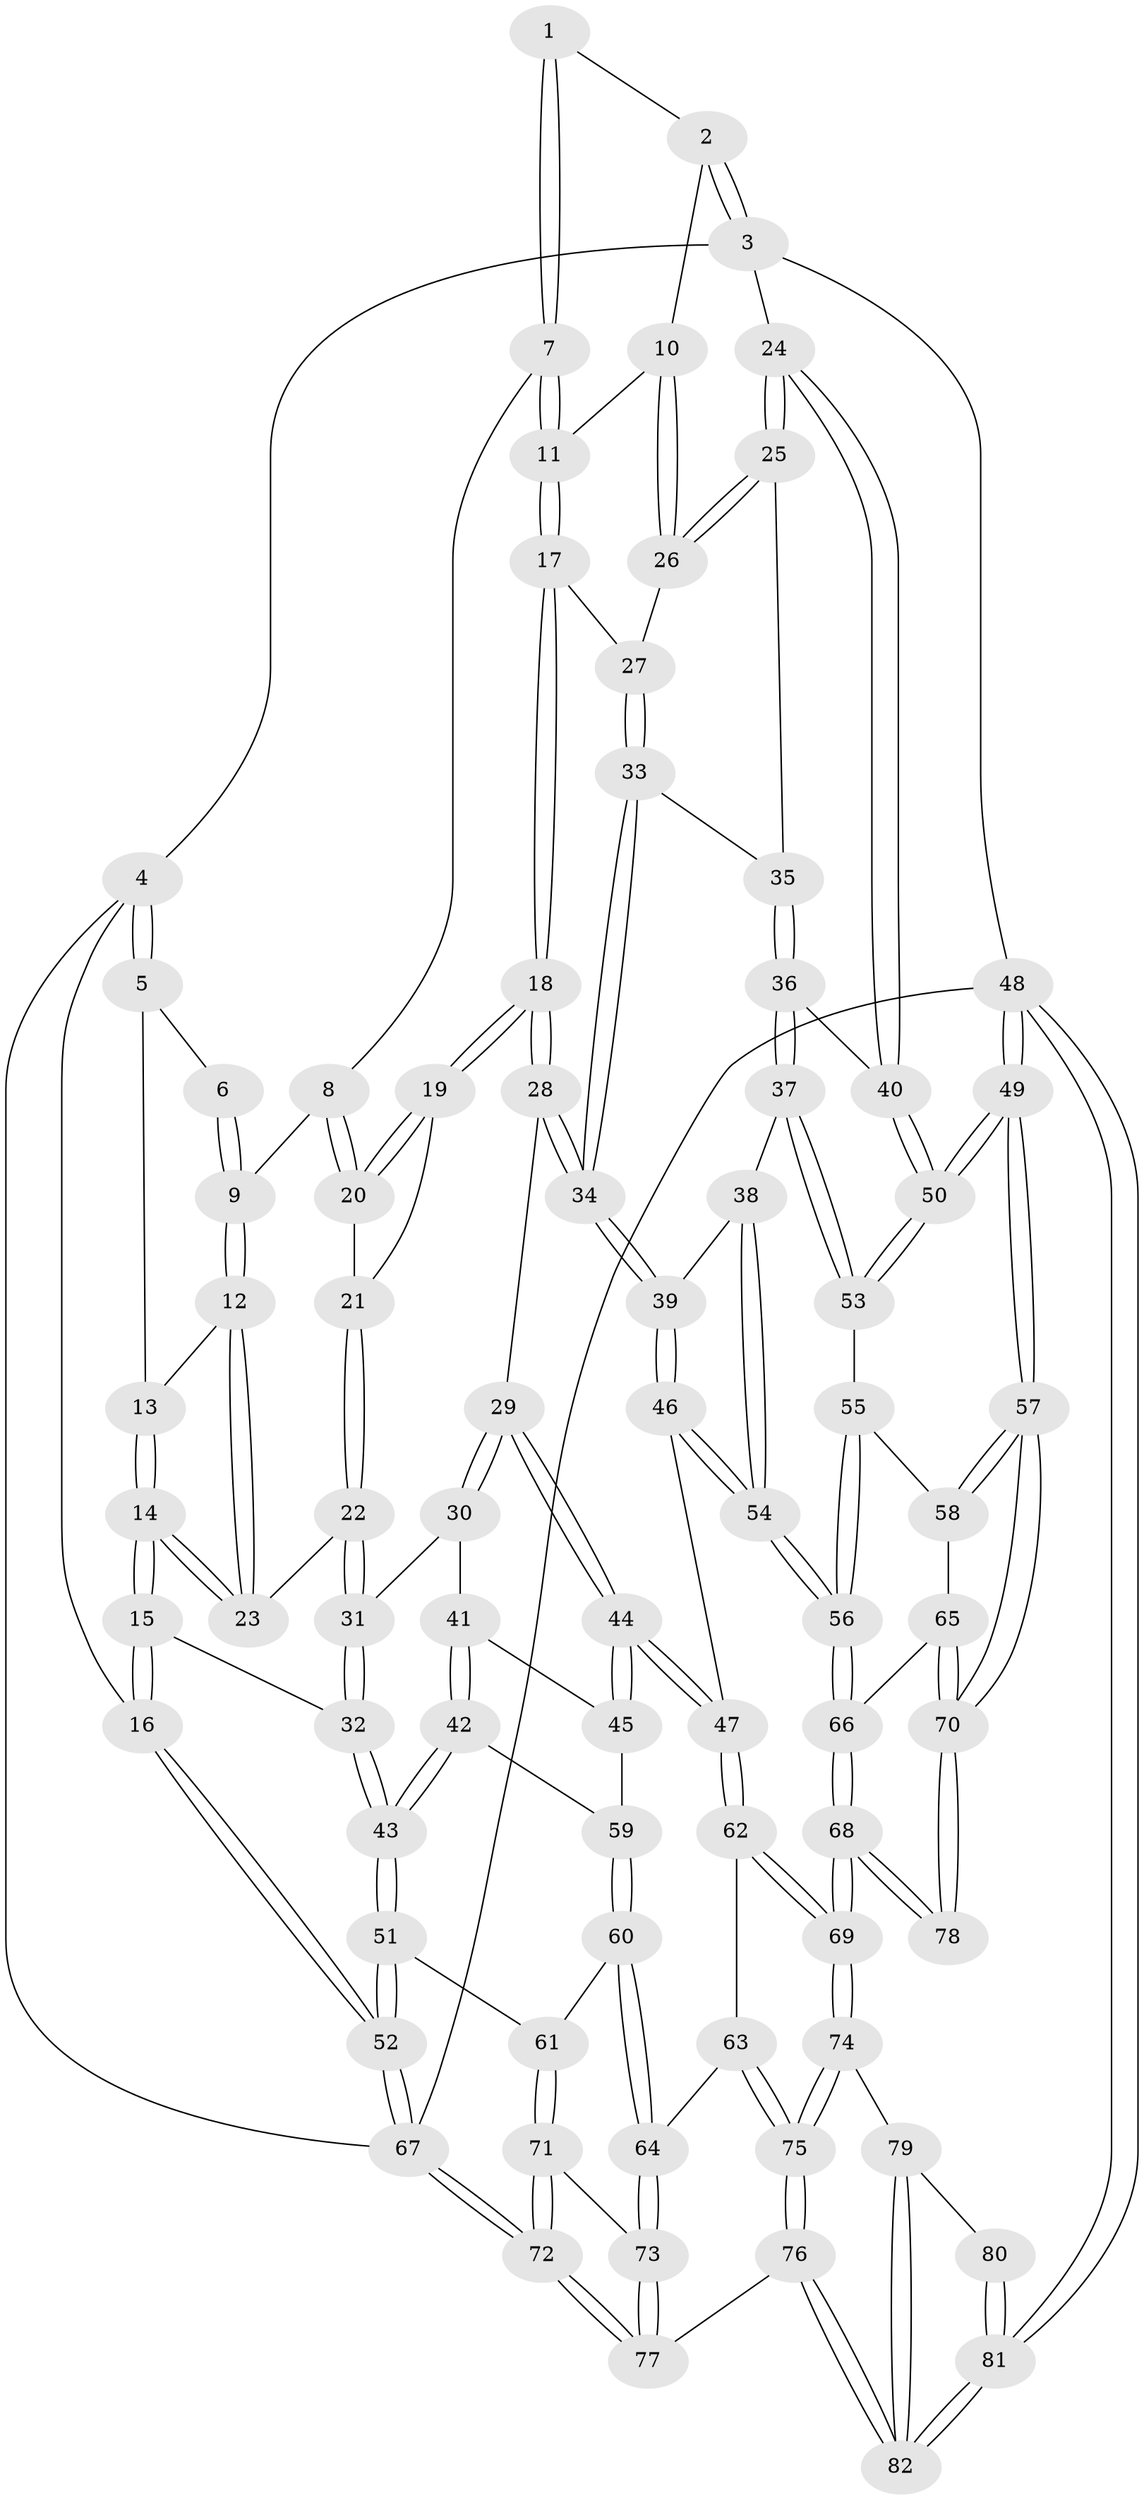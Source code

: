 // coarse degree distribution, {4: 0.38596491228070173, 5: 0.38596491228070173, 3: 0.07017543859649122, 6: 0.14035087719298245, 2: 0.017543859649122806}
// Generated by graph-tools (version 1.1) at 2025/52/02/27/25 19:52:41]
// undirected, 82 vertices, 202 edges
graph export_dot {
graph [start="1"]
  node [color=gray90,style=filled];
  1 [pos="+0.6578116739243864+0"];
  2 [pos="+0.7262727216949137+0"];
  3 [pos="+1+0"];
  4 [pos="+0+0"];
  5 [pos="+0+0"];
  6 [pos="+0.33740963058378565+0"];
  7 [pos="+0.5487718700845673+0.07183893726862971"];
  8 [pos="+0.5319501323103036+0.07323548146106858"];
  9 [pos="+0.36741259014492655+0"];
  10 [pos="+0.7220391682130531+0.055785903282904"];
  11 [pos="+0.6101130857546601+0.12203553319151442"];
  12 [pos="+0.3418611337393469+0.09015707166188817"];
  13 [pos="+0.2054766417225053+0.07597207257891889"];
  14 [pos="+0.07990725972966108+0.19786406836109469"];
  15 [pos="+0+0.24871058710553823"];
  16 [pos="+0+0.20192568610923292"];
  17 [pos="+0.6026890485877558+0.19088151963871533"];
  18 [pos="+0.5785791050047647+0.22584437852302644"];
  19 [pos="+0.5439052573315762+0.20475709497543684"];
  20 [pos="+0.5038661216026644+0.11838747912605649"];
  21 [pos="+0.4342987077631651+0.16714076281373713"];
  22 [pos="+0.3568062390390088+0.17413957476679026"];
  23 [pos="+0.3443188901813914+0.14990268759534903"];
  24 [pos="+1+0"];
  25 [pos="+1+0.09577495809495583"];
  26 [pos="+0.7936285544311384+0.14632992260738045"];
  27 [pos="+0.7690476197431128+0.21069124663763375"];
  28 [pos="+0.5677343262477142+0.3294396821184552"];
  29 [pos="+0.5553224046654903+0.33468349775866446"];
  30 [pos="+0.4057643580574235+0.3278654368763119"];
  31 [pos="+0.35928897247507846+0.274646146838739"];
  32 [pos="+0.10413503225695837+0.3624615508940714"];
  33 [pos="+0.7748805285883237+0.2967989069519412"];
  34 [pos="+0.6200244767341427+0.3501186434724583"];
  35 [pos="+0.8070008503701708+0.3221660420020143"];
  36 [pos="+0.8604237250168643+0.3929185865440475"];
  37 [pos="+0.8561683679577746+0.4630802197555427"];
  38 [pos="+0.8546935684927379+0.4637326051674389"];
  39 [pos="+0.6827373198956223+0.4911975947515499"];
  40 [pos="+1+0.13816141042163574"];
  41 [pos="+0.39875036156503796+0.35230527502896897"];
  42 [pos="+0.28487176925468954+0.5317595776441488"];
  43 [pos="+0.1800776792149804+0.5283344506871461"];
  44 [pos="+0.5051354119095591+0.5573270304683487"];
  45 [pos="+0.48246643078146023+0.5488366089563941"];
  46 [pos="+0.6436769482002977+0.5613660602887333"];
  47 [pos="+0.5380454448607088+0.5955460733822259"];
  48 [pos="+1+1"];
  49 [pos="+1+0.7861227424730787"];
  50 [pos="+1+0.49493183755780557"];
  51 [pos="+0.1102229243860634+0.6539980925118312"];
  52 [pos="+0+0.7008332770663052"];
  53 [pos="+0.9088573471125794+0.5138739923764846"];
  54 [pos="+0.7418687072501451+0.6522444031962938"];
  55 [pos="+0.9083960530428234+0.5379633987561809"];
  56 [pos="+0.7888874479218572+0.7552563743273465"];
  57 [pos="+1+0.7834172738009698"];
  58 [pos="+0.953860903388511+0.6261458631766648"];
  59 [pos="+0.29554771978765243+0.538494088964092"];
  60 [pos="+0.34547730260742465+0.6572059271966154"];
  61 [pos="+0.15923281085100327+0.7390269067365899"];
  62 [pos="+0.5302120701738492+0.635024179657457"];
  63 [pos="+0.4224646624982252+0.7631761074667185"];
  64 [pos="+0.4118784554767812+0.76614533513764"];
  65 [pos="+0.8962233646492502+0.7385914521050305"];
  66 [pos="+0.7889164388668806+0.755557871320702"];
  67 [pos="+0+1"];
  68 [pos="+0.7652779738281111+0.8004718927936885"];
  69 [pos="+0.7328293548410285+0.8442315679047924"];
  70 [pos="+1+0.7919626585175219"];
  71 [pos="+0.16577473325384087+0.7525699412140263"];
  72 [pos="+0+1"];
  73 [pos="+0.3198268317320577+0.8539660875654607"];
  74 [pos="+0.7322146912384597+0.8461587032716721"];
  75 [pos="+0.6761189517695775+0.9224549901653375"];
  76 [pos="+0.6241236783907376+1"];
  77 [pos="+0.31562288689893486+1"];
  78 [pos="+0.9916972855474582+0.8646822123182734"];
  79 [pos="+0.8675102227797031+0.9132151352535623"];
  80 [pos="+0.9373585908479436+0.9166429697981325"];
  81 [pos="+1+1"];
  82 [pos="+1+1"];
  1 -- 2;
  1 -- 7;
  1 -- 7;
  2 -- 3;
  2 -- 3;
  2 -- 10;
  3 -- 4;
  3 -- 24;
  3 -- 48;
  4 -- 5;
  4 -- 5;
  4 -- 16;
  4 -- 67;
  5 -- 6;
  5 -- 13;
  6 -- 9;
  6 -- 9;
  7 -- 8;
  7 -- 11;
  7 -- 11;
  8 -- 9;
  8 -- 20;
  8 -- 20;
  9 -- 12;
  9 -- 12;
  10 -- 11;
  10 -- 26;
  10 -- 26;
  11 -- 17;
  11 -- 17;
  12 -- 13;
  12 -- 23;
  12 -- 23;
  13 -- 14;
  13 -- 14;
  14 -- 15;
  14 -- 15;
  14 -- 23;
  14 -- 23;
  15 -- 16;
  15 -- 16;
  15 -- 32;
  16 -- 52;
  16 -- 52;
  17 -- 18;
  17 -- 18;
  17 -- 27;
  18 -- 19;
  18 -- 19;
  18 -- 28;
  18 -- 28;
  19 -- 20;
  19 -- 20;
  19 -- 21;
  20 -- 21;
  21 -- 22;
  21 -- 22;
  22 -- 23;
  22 -- 31;
  22 -- 31;
  24 -- 25;
  24 -- 25;
  24 -- 40;
  24 -- 40;
  25 -- 26;
  25 -- 26;
  25 -- 35;
  26 -- 27;
  27 -- 33;
  27 -- 33;
  28 -- 29;
  28 -- 34;
  28 -- 34;
  29 -- 30;
  29 -- 30;
  29 -- 44;
  29 -- 44;
  30 -- 31;
  30 -- 41;
  31 -- 32;
  31 -- 32;
  32 -- 43;
  32 -- 43;
  33 -- 34;
  33 -- 34;
  33 -- 35;
  34 -- 39;
  34 -- 39;
  35 -- 36;
  35 -- 36;
  36 -- 37;
  36 -- 37;
  36 -- 40;
  37 -- 38;
  37 -- 53;
  37 -- 53;
  38 -- 39;
  38 -- 54;
  38 -- 54;
  39 -- 46;
  39 -- 46;
  40 -- 50;
  40 -- 50;
  41 -- 42;
  41 -- 42;
  41 -- 45;
  42 -- 43;
  42 -- 43;
  42 -- 59;
  43 -- 51;
  43 -- 51;
  44 -- 45;
  44 -- 45;
  44 -- 47;
  44 -- 47;
  45 -- 59;
  46 -- 47;
  46 -- 54;
  46 -- 54;
  47 -- 62;
  47 -- 62;
  48 -- 49;
  48 -- 49;
  48 -- 81;
  48 -- 81;
  48 -- 67;
  49 -- 50;
  49 -- 50;
  49 -- 57;
  49 -- 57;
  50 -- 53;
  50 -- 53;
  51 -- 52;
  51 -- 52;
  51 -- 61;
  52 -- 67;
  52 -- 67;
  53 -- 55;
  54 -- 56;
  54 -- 56;
  55 -- 56;
  55 -- 56;
  55 -- 58;
  56 -- 66;
  56 -- 66;
  57 -- 58;
  57 -- 58;
  57 -- 70;
  57 -- 70;
  58 -- 65;
  59 -- 60;
  59 -- 60;
  60 -- 61;
  60 -- 64;
  60 -- 64;
  61 -- 71;
  61 -- 71;
  62 -- 63;
  62 -- 69;
  62 -- 69;
  63 -- 64;
  63 -- 75;
  63 -- 75;
  64 -- 73;
  64 -- 73;
  65 -- 66;
  65 -- 70;
  65 -- 70;
  66 -- 68;
  66 -- 68;
  67 -- 72;
  67 -- 72;
  68 -- 69;
  68 -- 69;
  68 -- 78;
  68 -- 78;
  69 -- 74;
  69 -- 74;
  70 -- 78;
  70 -- 78;
  71 -- 72;
  71 -- 72;
  71 -- 73;
  72 -- 77;
  72 -- 77;
  73 -- 77;
  73 -- 77;
  74 -- 75;
  74 -- 75;
  74 -- 79;
  75 -- 76;
  75 -- 76;
  76 -- 77;
  76 -- 82;
  76 -- 82;
  79 -- 80;
  79 -- 82;
  79 -- 82;
  80 -- 81;
  80 -- 81;
  81 -- 82;
  81 -- 82;
}
